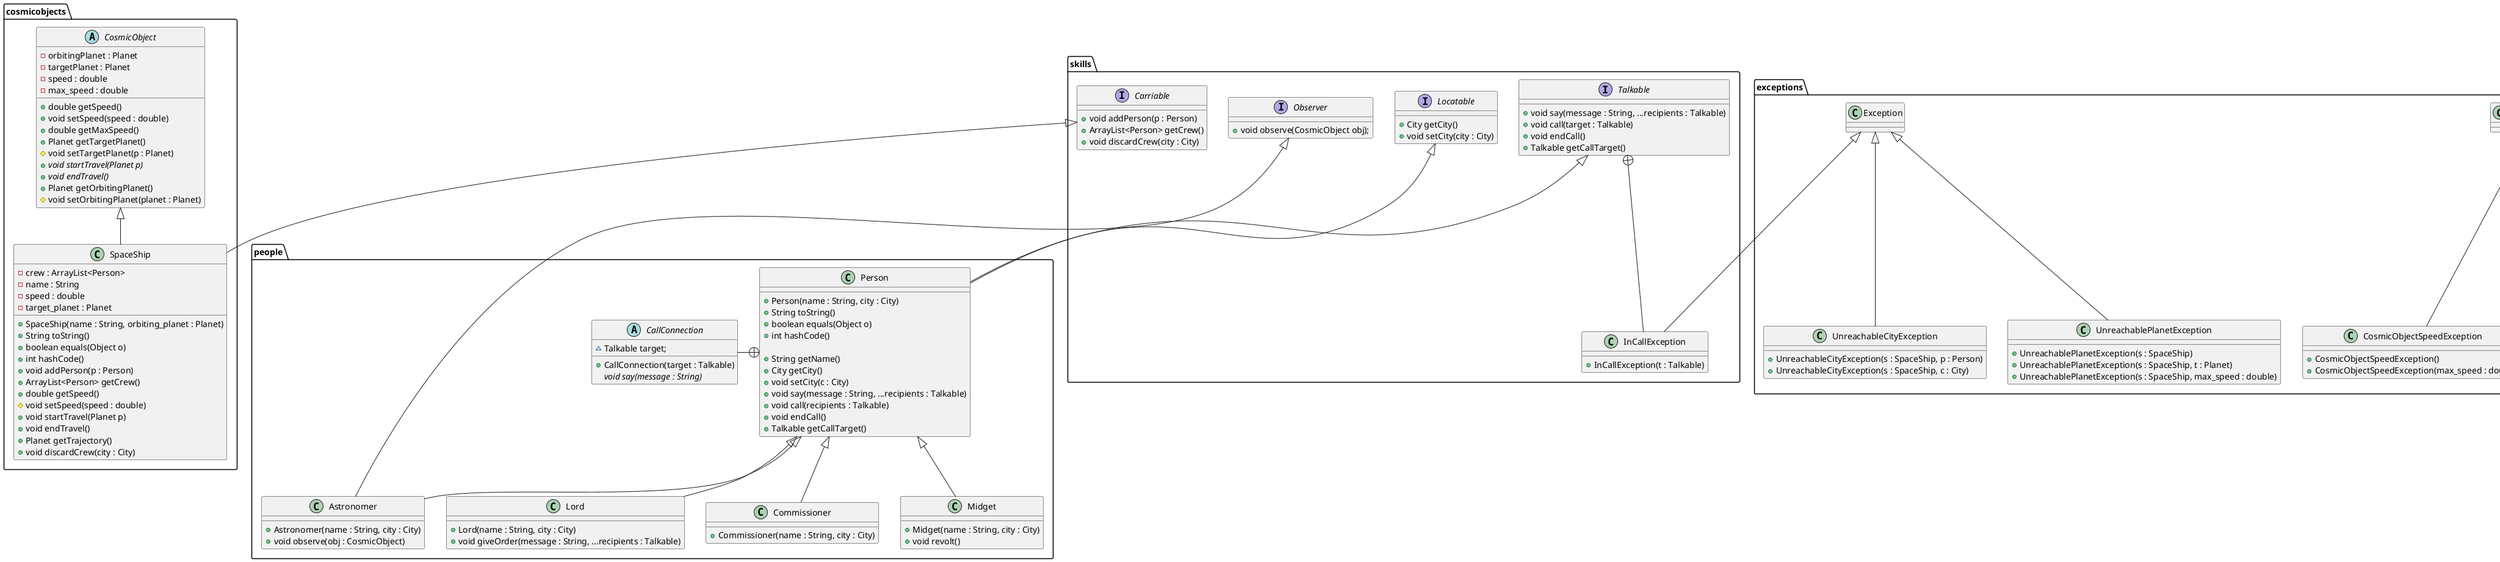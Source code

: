 @startuml diagram

package exceptions {
    class CosmicObjectSpeedException {
        + CosmicObjectSpeedException()
        + CosmicObjectSpeedException(max_speed : double)
    }

    RuntimeException <|-- CosmicObjectSpeedException

    class UnreachablePersonException {
        + UnreachablePersonException(p1 : Person, p2 : Person)
    }

    RuntimeException <|-- UnreachablePersonException

    class UnreachableCityException {
        + UnreachableCityException(s : SpaceShip, p : Person)
        + UnreachableCityException(s : SpaceShip, c : City)
    }

    Exception <|-- UnreachableCityException

    class UnreachablePlanetException {
        + UnreachablePlanetException(s : SpaceShip)
        + UnreachablePlanetException(s : SpaceShip, t : Planet)
        + UnreachablePlanetException(s : SpaceShip, max_speed : double)
    }

    Exception <|-- UnreachablePlanetException
}

package world {

    enum Planet {
        EARTH
        MOON

        - escape_velocity : double 

        - Planet(escape_velocity : double)
        + double escapeVelocity()
    }

    class PlanetDistances {
        - distances : HashMap<Planet, HashMap<Planet, Double>> {readOnly}

        - PlanetDistances()
        + double getDistace(a : Planet, b : Planet)
    }

    enum City {
        FLOWER_CITY
        GREEN_CITY
        SUN_CITY

        DAVILON
        GRABENBURG
        BREKHENVILLE
        SAN_KOMARAK
        LOS_SWINOS
        FANTOMAS

        - planet : Planet

        - City(planet : Planet)
        + Planet getPlanet()
        + String toString()
    }

}

package skills {
    interface Talkable {
        + void say(message : String, ...recipients : Talkable)
        + void call(target : Talkable)
        + void endCall()
        + Talkable getCallTarget()
    }

    class InCallException {
        + InCallException(t : Talkable)
    }

    Exception <|-- InCallException
    Talkable +-- InCallException

    interface Observer {
        + void observe(CosmicObject obj);
    }

    interface Carriable {
        + void addPerson(p : Person)
        + ArrayList<Person> getCrew()
        + void discardCrew(city : City)
    }

    interface Locatable {
        + City getCity()
        + void setCity(city : City)
    }
}

package cosmicobjects {

    abstract class CosmicObject {
        - orbitingPlanet : Planet
        - targetPlanet : Planet
        - speed : double
        - max_speed : double

        + double getSpeed()
        + void setSpeed(speed : double)
        + double getMaxSpeed()
        + Planet getTargetPlanet()
        # void setTargetPlanet(p : Planet)
        {abstract} + void startTravel(Planet p)
        {abstract} + void endTravel()
        + Planet getOrbitingPlanet()
        # void setOrbitingPlanet(planet : Planet)
    }

    class SpaceShip {
        - crew : ArrayList<Person>
        - name : String
        - speed : double
        - target_planet : Planet

        + SpaceShip(name : String, orbiting_planet : Planet)
        + String toString()
        + boolean equals(Object o)
        + int hashCode()
        + void addPerson(p : Person)
        + ArrayList<Person> getCrew()
        + double getSpeed()
        # void setSpeed(speed : double)
        + void startTravel(Planet p)
        + void endTravel()
        + Planet getTrajectory()
        + void discardCrew(city : City)
    }

    CosmicObject <|-- SpaceShip
    Carriable <|-- SpaceShip
}

package people {

    class Person {
        + Person(name : String, city : City)
        + String toString()
        + boolean equals(Object o)
        + int hashCode()

        + String getName()
        + City getCity()
        + void setCity(c : City)
        + void say(message : String, ...recipients : Talkable)
        + void call(recipients : Talkable)
        + void endCall()
        + Talkable getCallTarget()
    }

    Talkable <|-- Person
    Locatable <|-- Person

    abstract class CallConnection {
        ~ Talkable target;
        + CallConnection(target : Talkable)
        {abstract} void say(message : String)
    }

    Person +-l- CallConnection

    class Astronomer {
        + Astronomer(name : String, city : City)
        + void observe(obj : CosmicObject)
    }

    Person <|-- Astronomer
    Observer <|-- Astronomer

    class Lord {
        + Lord(name : String, city : City)
        + void giveOrder(message : String, ...recipients : Talkable)
    }

    Person <|-- Lord

    class Commissioner {
        + Commissioner(name : String, city : City)
    }

    Person <|-- Commissioner

    Class Midget {
        + Midget(name : String, city : City)
        + void revolt()
    }

    Person <|-- Midget

}

@enduml